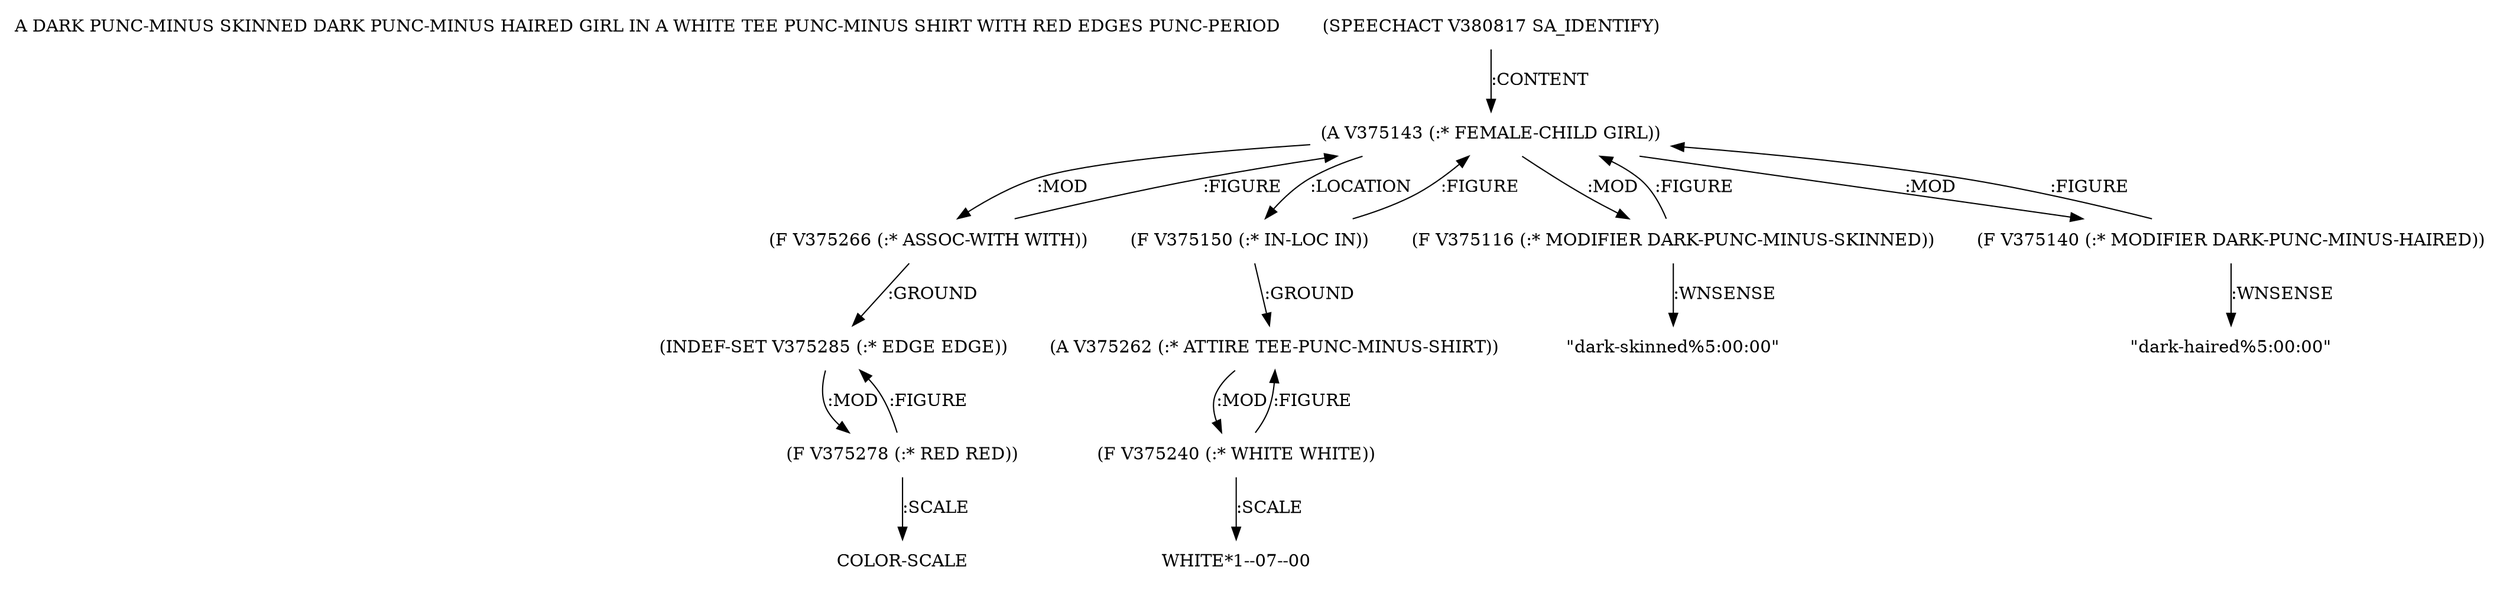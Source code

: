 digraph Terms {
  node [shape=none]
  "A DARK PUNC-MINUS SKINNED DARK PUNC-MINUS HAIRED GIRL IN A WHITE TEE PUNC-MINUS SHIRT WITH RED EDGES PUNC-PERIOD"
  "V380817" [label="(SPEECHACT V380817 SA_IDENTIFY)"]
  "V380817" -> "V375143" [label=":CONTENT"]
  "V375143" [label="(A V375143 (:* FEMALE-CHILD GIRL))"]
  "V375143" -> "V375266" [label=":MOD"]
  "V375143" -> "V375150" [label=":LOCATION"]
  "V375143" -> "V375116" [label=":MOD"]
  "V375143" -> "V375140" [label=":MOD"]
  "V375116" [label="(F V375116 (:* MODIFIER DARK-PUNC-MINUS-SKINNED))"]
  "V375116" -> "V375143" [label=":FIGURE"]
  "V375116" -> "NT384309" [label=":WNSENSE"]
  "NT384309" [label="\"dark-skinned%5:00:00\""]
  "V375140" [label="(F V375140 (:* MODIFIER DARK-PUNC-MINUS-HAIRED))"]
  "V375140" -> "V375143" [label=":FIGURE"]
  "V375140" -> "NT384310" [label=":WNSENSE"]
  "NT384310" [label="\"dark-haired%5:00:00\""]
  "V375150" [label="(F V375150 (:* IN-LOC IN))"]
  "V375150" -> "V375262" [label=":GROUND"]
  "V375150" -> "V375143" [label=":FIGURE"]
  "V375262" [label="(A V375262 (:* ATTIRE TEE-PUNC-MINUS-SHIRT))"]
  "V375262" -> "V375240" [label=":MOD"]
  "V375240" [label="(F V375240 (:* WHITE WHITE))"]
  "V375240" -> "V375262" [label=":FIGURE"]
  "V375240" -> "NT384311" [label=":SCALE"]
  "NT384311" [label="WHITE*1--07--00"]
  "V375266" [label="(F V375266 (:* ASSOC-WITH WITH))"]
  "V375266" -> "V375285" [label=":GROUND"]
  "V375266" -> "V375143" [label=":FIGURE"]
  "V375285" [label="(INDEF-SET V375285 (:* EDGE EDGE))"]
  "V375285" -> "V375278" [label=":MOD"]
  "V375278" [label="(F V375278 (:* RED RED))"]
  "V375278" -> "V375285" [label=":FIGURE"]
  "V375278" -> "NT384312" [label=":SCALE"]
  "NT384312" [label="COLOR-SCALE"]
}
